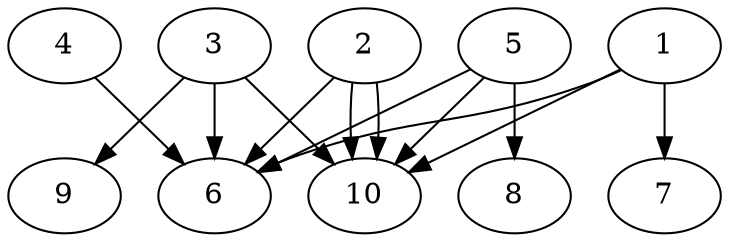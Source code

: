 // DAG automatically generated by daggen at Thu Oct  3 13:58:05 2019
// ./daggen --dot -n 10 --ccr 0.4 --fat 0.7 --regular 0.9 --density 0.9 --mindata 5242880 --maxdata 52428800 
digraph G {
  1 [size="104424960", alpha="0.07", expect_size="41769984"] 
  1 -> 6 [size ="41769984"]
  1 -> 7 [size ="41769984"]
  1 -> 10 [size ="41769984"]
  2 [size="26703360", alpha="0.01", expect_size="10681344"] 
  2 -> 6 [size ="10681344"]
  2 -> 10 [size ="10681344"]
  2 -> 10 [size ="10681344"]
  3 [size="106408960", alpha="0.10", expect_size="42563584"] 
  3 -> 6 [size ="42563584"]
  3 -> 9 [size ="42563584"]
  3 -> 10 [size ="42563584"]
  4 [size="63098880", alpha="0.04", expect_size="25239552"] 
  4 -> 6 [size ="25239552"]
  5 [size="102374400", alpha="0.13", expect_size="40949760"] 
  5 -> 6 [size ="40949760"]
  5 -> 8 [size ="40949760"]
  5 -> 10 [size ="40949760"]
  6 [size="109368320", alpha="0.10", expect_size="43747328"] 
  7 [size="26580480", alpha="0.11", expect_size="10632192"] 
  8 [size="66833920", alpha="0.16", expect_size="26733568"] 
  9 [size="29217280", alpha="0.00", expect_size="11686912"] 
  10 [size="55961600", alpha="0.18", expect_size="22384640"] 
}
